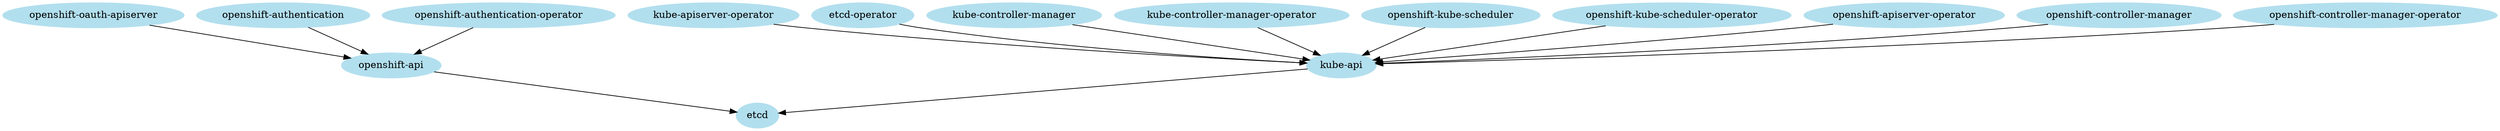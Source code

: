 digraph G {
	node [color=lightblue2 style=filled]
	"kube-api" -> etcd
	"openshift-api" -> etcd
	"kube-apiserver-operator" -> "kube-api"
	"etcd-operator" -> "kube-api"
	"kube-controller-manager" -> "kube-api"
	"kube-controller-manager-operator" -> "kube-api"
	"openshift-kube-scheduler" -> "kube-api"
	"openshift-kube-scheduler-operator" -> "kube-api"
	"openshift-apiserver-operator" -> "kube-api"
	"openshift-controller-manager" -> "kube-api"
	"openshift-controller-manager-operator" -> "kube-api"
	"openshift-oauth-apiserver" -> "openshift-api"
	"openshift-authentication" -> "openshift-api"
	"openshift-authentication-operator" -> "openshift-api"
}
